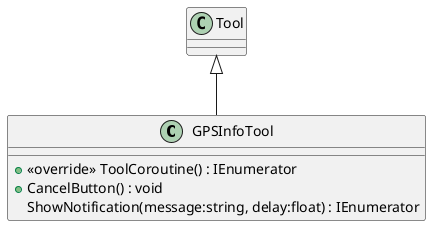 @startuml
class GPSInfoTool {
    + <<override>> ToolCoroutine() : IEnumerator
    + CancelButton() : void
    ShowNotification(message:string, delay:float) : IEnumerator
}
Tool <|-- GPSInfoTool
@enduml
